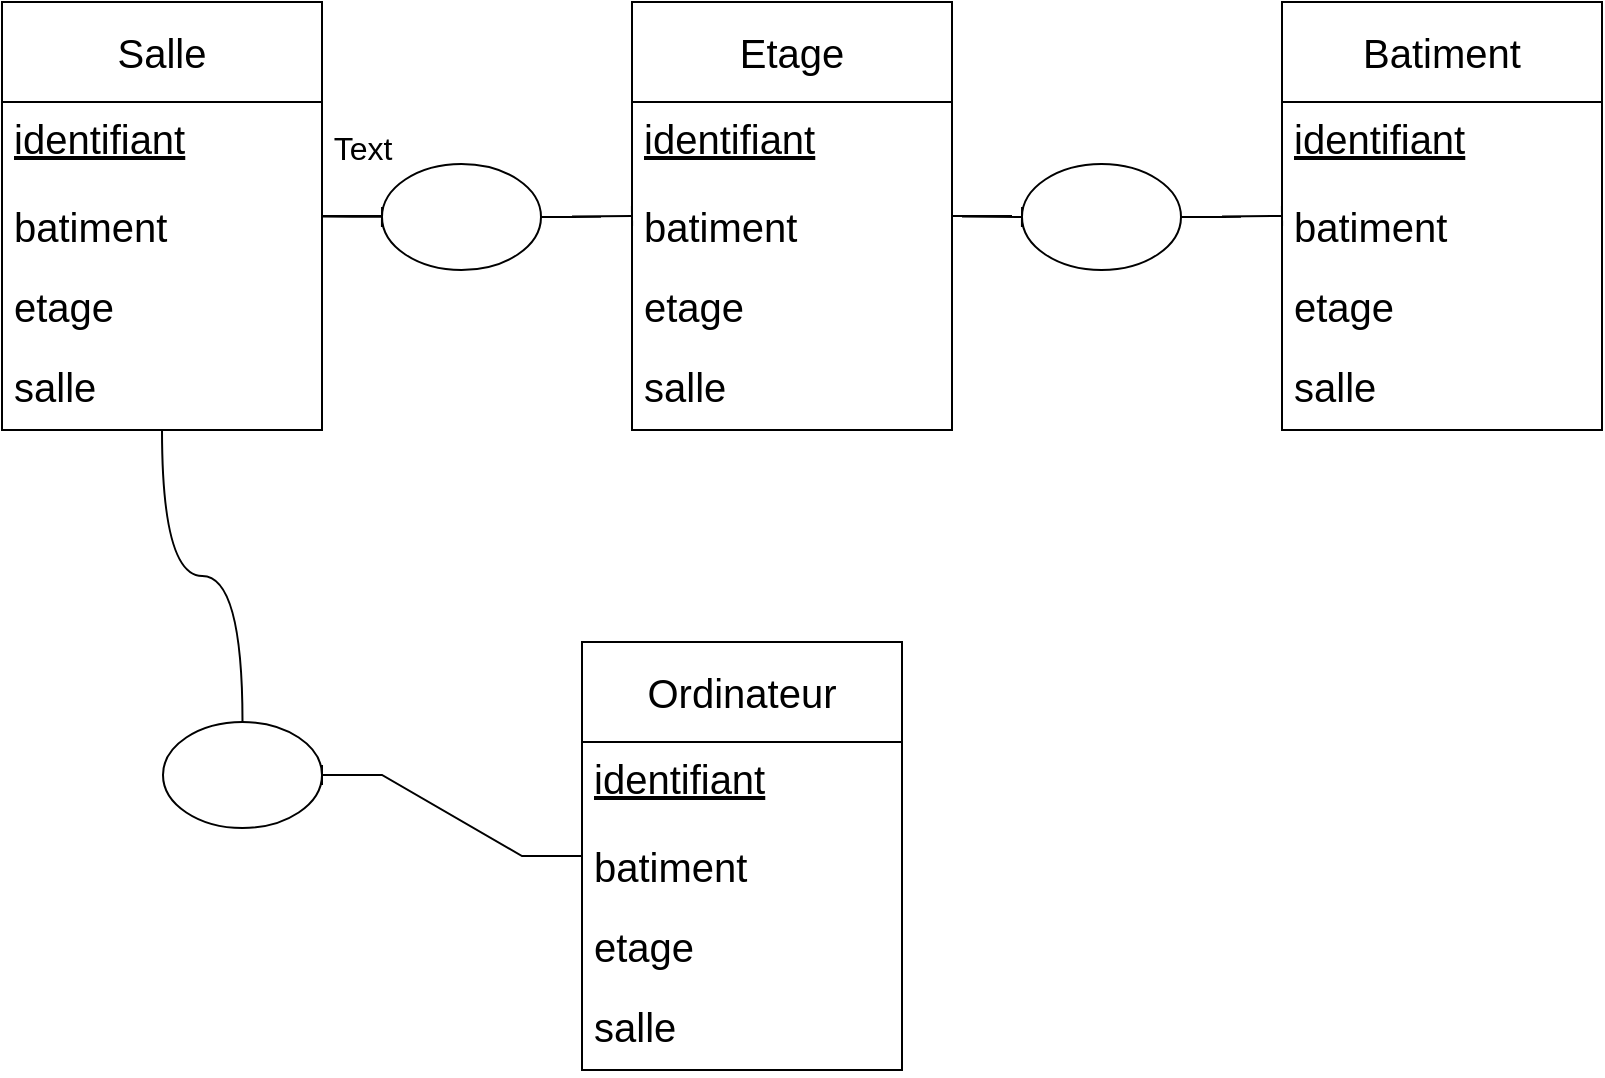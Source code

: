 <mxfile version="22.1.0" type="github">
  <diagram name="Page-1" id="gb1Xk3Oqogty75sHZNJk">
    <mxGraphModel dx="1174" dy="769" grid="1" gridSize="10" guides="1" tooltips="1" connect="1" arrows="1" fold="1" page="1" pageScale="1" pageWidth="850" pageHeight="1100" math="0" shadow="0">
      <root>
        <mxCell id="0" />
        <mxCell id="1" parent="0" />
        <mxCell id="sf0G0OYadpK-XRkGlgHM-1" value="Ordinateur" style="swimlane;fontStyle=0;childLayout=stackLayout;horizontal=1;startSize=50;fillColor=none;horizontalStack=0;resizeParent=1;resizeParentMax=0;resizeLast=0;collapsible=1;marginBottom=0;whiteSpace=wrap;html=1;fontSize=20;" vertex="1" parent="1">
          <mxGeometry x="320" y="390" width="160" height="214" as="geometry" />
        </mxCell>
        <mxCell id="sf0G0OYadpK-XRkGlgHM-3" value="&lt;u style=&quot;font-size: 20px;&quot;&gt;identifiant&lt;/u&gt;" style="text;strokeColor=none;fillColor=none;align=left;verticalAlign=top;spacingLeft=4;spacingRight=4;overflow=hidden;rotatable=0;points=[[0,0.5],[1,0.5]];portConstraint=eastwest;whiteSpace=wrap;html=1;fontSize=20;imageWidth=27;imageHeight=27;" vertex="1" parent="sf0G0OYadpK-XRkGlgHM-1">
          <mxGeometry y="50" width="160" height="44" as="geometry" />
        </mxCell>
        <mxCell id="sf0G0OYadpK-XRkGlgHM-4" value="batiment" style="text;strokeColor=none;fillColor=none;align=left;verticalAlign=top;spacingLeft=4;spacingRight=4;overflow=hidden;rotatable=0;points=[[0,0.5],[1,0.5]];portConstraint=eastwest;whiteSpace=wrap;html=1;fontSize=20;imageWidth=27;imageHeight=27;" vertex="1" parent="sf0G0OYadpK-XRkGlgHM-1">
          <mxGeometry y="94" width="160" height="40" as="geometry" />
        </mxCell>
        <mxCell id="sf0G0OYadpK-XRkGlgHM-6" value="etage" style="text;strokeColor=none;fillColor=none;align=left;verticalAlign=top;spacingLeft=4;spacingRight=4;overflow=hidden;rotatable=0;points=[[0,0.5],[1,0.5]];portConstraint=eastwest;whiteSpace=wrap;html=1;fontSize=20;" vertex="1" parent="sf0G0OYadpK-XRkGlgHM-1">
          <mxGeometry y="134" width="160" height="40" as="geometry" />
        </mxCell>
        <mxCell id="sf0G0OYadpK-XRkGlgHM-5" value="salle" style="text;strokeColor=none;fillColor=none;align=left;verticalAlign=top;spacingLeft=4;spacingRight=4;overflow=hidden;rotatable=0;points=[[0,0.5],[1,0.5]];portConstraint=eastwest;whiteSpace=wrap;html=1;fontSize=20;" vertex="1" parent="sf0G0OYadpK-XRkGlgHM-1">
          <mxGeometry y="174" width="160" height="40" as="geometry" />
        </mxCell>
        <mxCell id="sf0G0OYadpK-XRkGlgHM-29" style="edgeStyle=entityRelationEdgeStyle;rounded=0;orthogonalLoop=1;jettySize=auto;html=1;fontSize=12;startSize=8;endSize=8;endArrow=baseDash;endFill=0;" edge="1" parent="1" source="sf0G0OYadpK-XRkGlgHM-26" target="sf0G0OYadpK-XRkGlgHM-21">
          <mxGeometry relative="1" as="geometry" />
        </mxCell>
        <mxCell id="sf0G0OYadpK-XRkGlgHM-11" value="Salle" style="swimlane;fontStyle=0;childLayout=stackLayout;horizontal=1;startSize=50;fillColor=none;horizontalStack=0;resizeParent=1;resizeParentMax=0;resizeLast=0;collapsible=1;marginBottom=0;whiteSpace=wrap;html=1;fontSize=20;" vertex="1" parent="1">
          <mxGeometry x="30" y="70" width="160" height="214" as="geometry" />
        </mxCell>
        <mxCell id="sf0G0OYadpK-XRkGlgHM-12" value="&lt;u style=&quot;font-size: 20px;&quot;&gt;identifiant&lt;/u&gt;" style="text;strokeColor=none;fillColor=none;align=left;verticalAlign=top;spacingLeft=4;spacingRight=4;overflow=hidden;rotatable=0;points=[[0,0.5],[1,0.5]];portConstraint=eastwest;whiteSpace=wrap;html=1;fontSize=20;imageWidth=27;imageHeight=27;" vertex="1" parent="sf0G0OYadpK-XRkGlgHM-11">
          <mxGeometry y="50" width="160" height="44" as="geometry" />
        </mxCell>
        <mxCell id="sf0G0OYadpK-XRkGlgHM-13" value="batiment" style="text;strokeColor=none;fillColor=none;align=left;verticalAlign=top;spacingLeft=4;spacingRight=4;overflow=hidden;rotatable=0;points=[[0,0.5],[1,0.5]];portConstraint=eastwest;whiteSpace=wrap;html=1;fontSize=20;imageWidth=27;imageHeight=27;" vertex="1" parent="sf0G0OYadpK-XRkGlgHM-11">
          <mxGeometry y="94" width="160" height="40" as="geometry" />
        </mxCell>
        <mxCell id="sf0G0OYadpK-XRkGlgHM-14" value="etage" style="text;strokeColor=none;fillColor=none;align=left;verticalAlign=top;spacingLeft=4;spacingRight=4;overflow=hidden;rotatable=0;points=[[0,0.5],[1,0.5]];portConstraint=eastwest;whiteSpace=wrap;html=1;fontSize=20;" vertex="1" parent="sf0G0OYadpK-XRkGlgHM-11">
          <mxGeometry y="134" width="160" height="40" as="geometry" />
        </mxCell>
        <mxCell id="sf0G0OYadpK-XRkGlgHM-15" value="salle" style="text;strokeColor=none;fillColor=none;align=left;verticalAlign=top;spacingLeft=4;spacingRight=4;overflow=hidden;rotatable=0;points=[[0,0.5],[1,0.5]];portConstraint=eastwest;whiteSpace=wrap;html=1;fontSize=20;" vertex="1" parent="sf0G0OYadpK-XRkGlgHM-11">
          <mxGeometry y="174" width="160" height="40" as="geometry" />
        </mxCell>
        <mxCell id="sf0G0OYadpK-XRkGlgHM-16" value="Batiment" style="swimlane;fontStyle=0;childLayout=stackLayout;horizontal=1;startSize=50;fillColor=none;horizontalStack=0;resizeParent=1;resizeParentMax=0;resizeLast=0;collapsible=1;marginBottom=0;whiteSpace=wrap;html=1;fontSize=20;" vertex="1" parent="1">
          <mxGeometry x="670" y="70" width="160" height="214" as="geometry" />
        </mxCell>
        <mxCell id="sf0G0OYadpK-XRkGlgHM-17" value="&lt;u style=&quot;font-size: 20px;&quot;&gt;identifiant&lt;/u&gt;" style="text;strokeColor=none;fillColor=none;align=left;verticalAlign=top;spacingLeft=4;spacingRight=4;overflow=hidden;rotatable=0;points=[[0,0.5],[1,0.5]];portConstraint=eastwest;whiteSpace=wrap;html=1;fontSize=20;imageWidth=27;imageHeight=27;" vertex="1" parent="sf0G0OYadpK-XRkGlgHM-16">
          <mxGeometry y="50" width="160" height="44" as="geometry" />
        </mxCell>
        <mxCell id="sf0G0OYadpK-XRkGlgHM-18" value="batiment" style="text;strokeColor=none;fillColor=none;align=left;verticalAlign=top;spacingLeft=4;spacingRight=4;overflow=hidden;rotatable=0;points=[[0,0.5],[1,0.5]];portConstraint=eastwest;whiteSpace=wrap;html=1;fontSize=20;imageWidth=27;imageHeight=27;" vertex="1" parent="sf0G0OYadpK-XRkGlgHM-16">
          <mxGeometry y="94" width="160" height="40" as="geometry" />
        </mxCell>
        <mxCell id="sf0G0OYadpK-XRkGlgHM-19" value="etage" style="text;strokeColor=none;fillColor=none;align=left;verticalAlign=top;spacingLeft=4;spacingRight=4;overflow=hidden;rotatable=0;points=[[0,0.5],[1,0.5]];portConstraint=eastwest;whiteSpace=wrap;html=1;fontSize=20;" vertex="1" parent="sf0G0OYadpK-XRkGlgHM-16">
          <mxGeometry y="134" width="160" height="40" as="geometry" />
        </mxCell>
        <mxCell id="sf0G0OYadpK-XRkGlgHM-20" value="salle" style="text;strokeColor=none;fillColor=none;align=left;verticalAlign=top;spacingLeft=4;spacingRight=4;overflow=hidden;rotatable=0;points=[[0,0.5],[1,0.5]];portConstraint=eastwest;whiteSpace=wrap;html=1;fontSize=20;" vertex="1" parent="sf0G0OYadpK-XRkGlgHM-16">
          <mxGeometry y="174" width="160" height="40" as="geometry" />
        </mxCell>
        <mxCell id="sf0G0OYadpK-XRkGlgHM-30" style="edgeStyle=entityRelationEdgeStyle;rounded=0;orthogonalLoop=1;jettySize=auto;html=1;fontSize=12;startSize=8;endSize=8;endArrow=baseDash;endFill=0;" edge="1" parent="1" source="sf0G0OYadpK-XRkGlgHM-27" target="sf0G0OYadpK-XRkGlgHM-16">
          <mxGeometry relative="1" as="geometry" />
        </mxCell>
        <mxCell id="sf0G0OYadpK-XRkGlgHM-21" value="Etage" style="swimlane;fontStyle=0;childLayout=stackLayout;horizontal=1;startSize=50;fillColor=none;horizontalStack=0;resizeParent=1;resizeParentMax=0;resizeLast=0;collapsible=1;marginBottom=0;whiteSpace=wrap;html=1;fontSize=20;" vertex="1" parent="1">
          <mxGeometry x="345" y="70" width="160" height="214" as="geometry" />
        </mxCell>
        <mxCell id="sf0G0OYadpK-XRkGlgHM-22" value="&lt;u style=&quot;font-size: 20px;&quot;&gt;identifiant&lt;/u&gt;" style="text;strokeColor=none;fillColor=none;align=left;verticalAlign=top;spacingLeft=4;spacingRight=4;overflow=hidden;rotatable=0;points=[[0,0.5],[1,0.5]];portConstraint=eastwest;whiteSpace=wrap;html=1;fontSize=20;imageWidth=27;imageHeight=27;" vertex="1" parent="sf0G0OYadpK-XRkGlgHM-21">
          <mxGeometry y="50" width="160" height="44" as="geometry" />
        </mxCell>
        <mxCell id="sf0G0OYadpK-XRkGlgHM-23" value="batiment" style="text;strokeColor=none;fillColor=none;align=left;verticalAlign=top;spacingLeft=4;spacingRight=4;overflow=hidden;rotatable=0;points=[[0,0.5],[1,0.5]];portConstraint=eastwest;whiteSpace=wrap;html=1;fontSize=20;imageWidth=27;imageHeight=27;" vertex="1" parent="sf0G0OYadpK-XRkGlgHM-21">
          <mxGeometry y="94" width="160" height="40" as="geometry" />
        </mxCell>
        <mxCell id="sf0G0OYadpK-XRkGlgHM-24" value="etage" style="text;strokeColor=none;fillColor=none;align=left;verticalAlign=top;spacingLeft=4;spacingRight=4;overflow=hidden;rotatable=0;points=[[0,0.5],[1,0.5]];portConstraint=eastwest;whiteSpace=wrap;html=1;fontSize=20;" vertex="1" parent="sf0G0OYadpK-XRkGlgHM-21">
          <mxGeometry y="134" width="160" height="40" as="geometry" />
        </mxCell>
        <mxCell id="sf0G0OYadpK-XRkGlgHM-25" value="salle" style="text;strokeColor=none;fillColor=none;align=left;verticalAlign=top;spacingLeft=4;spacingRight=4;overflow=hidden;rotatable=0;points=[[0,0.5],[1,0.5]];portConstraint=eastwest;whiteSpace=wrap;html=1;fontSize=20;" vertex="1" parent="sf0G0OYadpK-XRkGlgHM-21">
          <mxGeometry y="174" width="160" height="40" as="geometry" />
        </mxCell>
        <mxCell id="sf0G0OYadpK-XRkGlgHM-32" value="" style="edgeStyle=entityRelationEdgeStyle;rounded=0;orthogonalLoop=1;jettySize=auto;html=1;fontSize=12;startSize=8;endSize=8;endArrow=baseDash;endFill=0;" edge="1" parent="1" source="sf0G0OYadpK-XRkGlgHM-21" target="sf0G0OYadpK-XRkGlgHM-27">
          <mxGeometry relative="1" as="geometry">
            <mxPoint x="505" y="177" as="sourcePoint" />
            <mxPoint x="670" y="177" as="targetPoint" />
          </mxGeometry>
        </mxCell>
        <mxCell id="sf0G0OYadpK-XRkGlgHM-27" value="" style="ellipse;whiteSpace=wrap;html=1;fontSize=16;" vertex="1" parent="1">
          <mxGeometry x="540" y="151" width="79.5" height="53" as="geometry" />
        </mxCell>
        <mxCell id="sf0G0OYadpK-XRkGlgHM-33" value="" style="edgeStyle=entityRelationEdgeStyle;rounded=0;orthogonalLoop=1;jettySize=auto;html=1;fontSize=12;startSize=8;endSize=8;strokeColor=default;endArrow=baseDash;endFill=0;" edge="1" parent="1" source="sf0G0OYadpK-XRkGlgHM-11" target="sf0G0OYadpK-XRkGlgHM-26">
          <mxGeometry relative="1" as="geometry">
            <mxPoint x="190" y="177" as="sourcePoint" />
            <mxPoint x="345" y="177" as="targetPoint" />
          </mxGeometry>
        </mxCell>
        <mxCell id="sf0G0OYadpK-XRkGlgHM-26" value="" style="ellipse;whiteSpace=wrap;html=1;fontSize=16;" vertex="1" parent="1">
          <mxGeometry x="220" y="151" width="79.5" height="53" as="geometry" />
        </mxCell>
        <mxCell id="sf0G0OYadpK-XRkGlgHM-34" value="" style="edgeStyle=entityRelationEdgeStyle;rounded=0;orthogonalLoop=1;jettySize=auto;html=1;fontSize=12;startSize=8;endSize=8;endArrow=baseDash;endFill=0;" edge="1" parent="1" source="sf0G0OYadpK-XRkGlgHM-1" target="sf0G0OYadpK-XRkGlgHM-28">
          <mxGeometry relative="1" as="geometry">
            <mxPoint x="290" y="627" as="sourcePoint" />
            <mxPoint x="190" y="177" as="targetPoint" />
          </mxGeometry>
        </mxCell>
        <mxCell id="sf0G0OYadpK-XRkGlgHM-35" style="edgeStyle=orthogonalEdgeStyle;rounded=0;orthogonalLoop=1;jettySize=auto;html=1;fontSize=12;startSize=8;endSize=8;curved=1;endArrow=baseDash;endFill=0;" edge="1" parent="1" source="sf0G0OYadpK-XRkGlgHM-28" target="sf0G0OYadpK-XRkGlgHM-11">
          <mxGeometry relative="1" as="geometry" />
        </mxCell>
        <mxCell id="sf0G0OYadpK-XRkGlgHM-28" value="" style="ellipse;whiteSpace=wrap;html=1;fontSize=16;" vertex="1" parent="1">
          <mxGeometry x="110.5" y="430" width="79.5" height="53" as="geometry" />
        </mxCell>
        <mxCell id="sf0G0OYadpK-XRkGlgHM-36" value="Text" style="text;html=1;align=center;verticalAlign=middle;resizable=0;points=[];autosize=1;strokeColor=none;fillColor=none;fontSize=16;" vertex="1" parent="1">
          <mxGeometry x="185" y="128" width="50" height="30" as="geometry" />
        </mxCell>
      </root>
    </mxGraphModel>
  </diagram>
</mxfile>

